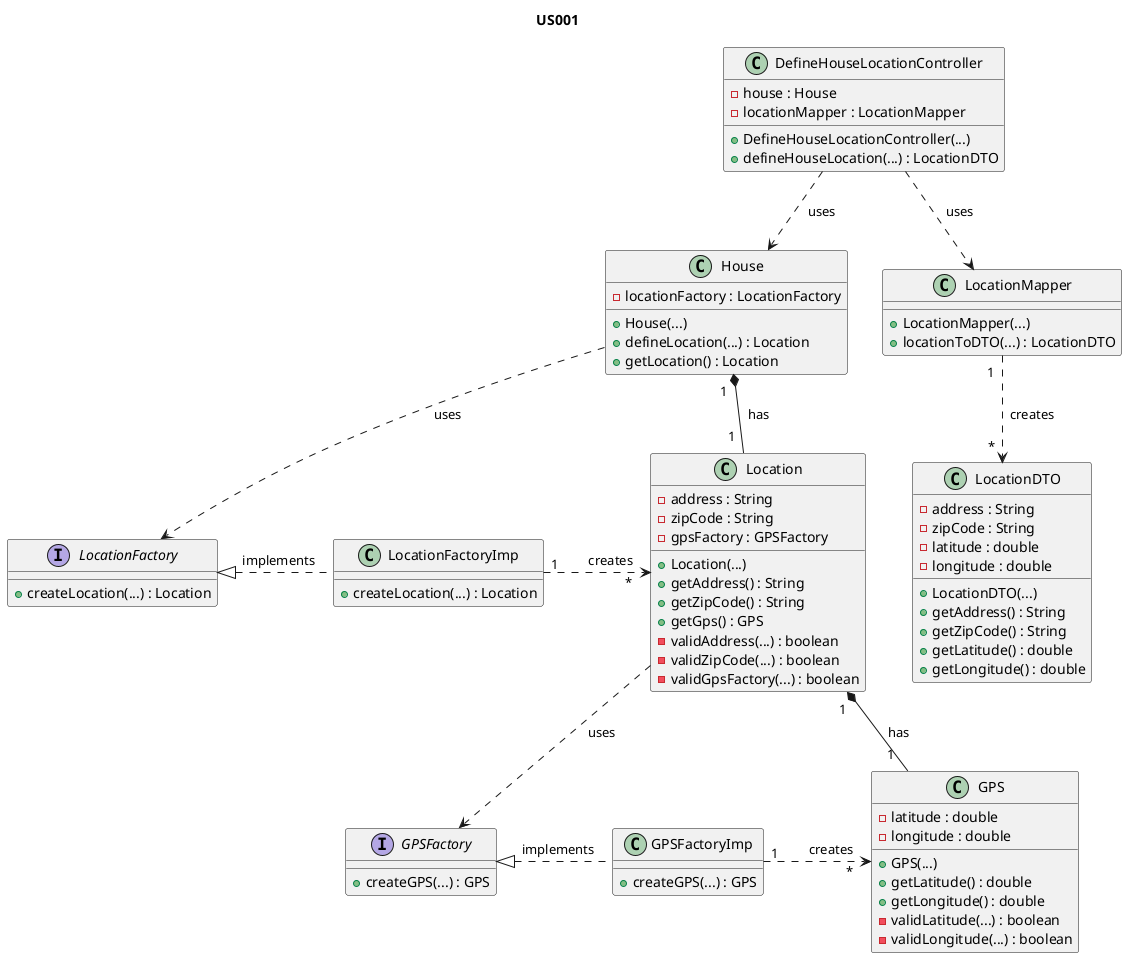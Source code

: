 @startuml

title US001

/'
As an Administrator, I want to configure the location of the house.
'/

class DefineHouseLocationController {
  - house : House
  - locationMapper : LocationMapper
  + DefineHouseLocationController(...)
  + defineHouseLocation(...) : LocationDTO
}

class House {
  - locationFactory : LocationFactory
  + House(...)
  + defineLocation(...) : Location
  + getLocation() : Location
  }

class Location {
  - address : String
  - zipCode : String
  - gpsFactory : GPSFactory
  + Location(...)
  + getAddress() : String
  + getZipCode() : String
  + getGps() : GPS
  - validAddress(...) : boolean
  - validZipCode(...) : boolean
  - validGpsFactory(...) : boolean
}

class GPS {
  - latitude : double
  - longitude : double
  + GPS(...)
  + getLatitude() : double
  + getLongitude() : double
  - validLatitude(...) : boolean
  - validLongitude(...) : boolean
}

class LocationDTO {
  - address : String
  - zipCode : String
  - latitude : double
  - longitude : double
  + LocationDTO(...)
  + getAddress() : String
  + getZipCode() : String
  + getLatitude() : double
  + getLongitude() : double
}

class LocationMapper {
  + LocationMapper(...)
  + locationToDTO(...) : LocationDTO
}

interface LocationFactory {
  + createLocation(...) : Location
}

class LocationFactoryImp {
  + createLocation(...) : Location
}

interface GPSFactory {
  + createGPS(...) : GPS
}

class GPSFactoryImp {
  + createGPS(...) : GPS
}



House "1  " *-- "1  " Location :  "  has"
Location "1  " *-- "1  " GPS : "  has"
DefineHouseLocationController ..>  House : "  uses"
DefineHouseLocationController  ..>  LocationMapper : "  uses"
LocationMapper "1  " ..> " *  " LocationDTO : "  creates"

LocationFactory <|. LocationFactoryImp : "  implements"
House  ..>  LocationFactory : "  uses"
LocationFactoryImp "1" .> " *   " Location : "        creates"

GPSFactory <|. GPSFactoryImp : "  implements"
Location  ..>  GPSFactory : "  uses"
GPSFactoryImp "1" .> " *   " GPS : "        creates"

@enduml